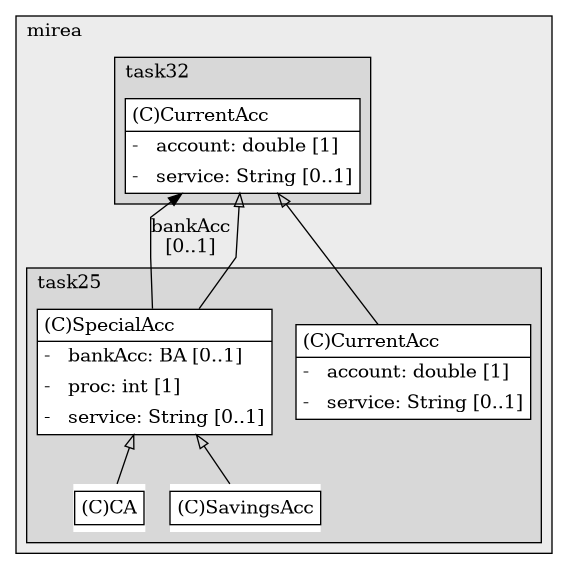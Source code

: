 @startuml

/' diagram meta data start
config=StructureConfiguration;
{
  "projectClassification": {
    "searchMode": "OpenProject", // OpenProject, AllProjects
    "includedProjects": "",
    "pathEndKeywords": "*.impl",
    "isClientPath": "",
    "isClientName": "",
    "isTestPath": "",
    "isTestName": "",
    "isMappingPath": "",
    "isMappingName": "",
    "isDataAccessPath": "",
    "isDataAccessName": "",
    "isDataStructurePath": "",
    "isDataStructureName": "",
    "isInterfaceStructuresPath": "",
    "isInterfaceStructuresName": "",
    "isEntryPointPath": "",
    "isEntryPointName": ""
  },
  "graphRestriction": {
    "classPackageExcludeFilter": "",
    "classPackageIncludeFilter": "",
    "classNameExcludeFilter": "",
    "classNameIncludeFilter": "",
    "methodNameExcludeFilter": "",
    "methodNameIncludeFilter": "",
    "removeByInheritance": "", // inheritance/annotation based filtering is done in a second step
    "removeByAnnotation": "",
    "removeByClassPackage": "", // cleanup the graph after inheritance/annotation based filtering is done
    "removeByClassName": "",
    "cutMappings": false,
    "cutEnum": true,
    "cutTests": true,
    "cutClient": true,
    "cutDataAccess": false,
    "cutInterfaceStructures": false,
    "cutDataStructures": false,
    "cutGetterAndSetter": true,
    "cutConstructors": true
  },
  "graphTraversal": {
    "forwardDepth": 6,
    "backwardDepth": 6,
    "classPackageExcludeFilter": "",
    "classPackageIncludeFilter": "",
    "classNameExcludeFilter": "",
    "classNameIncludeFilter": "",
    "methodNameExcludeFilter": "",
    "methodNameIncludeFilter": "",
    "hideMappings": false,
    "hideDataStructures": false,
    "hidePrivateMethods": true,
    "hideInterfaceCalls": true, // indirection: implementation -> interface (is hidden) -> implementation
    "onlyShowApplicationEntryPoints": false // root node is included
  },
  "details": {
    "aggregation": "GroupByClass", // ByClass, GroupByClass, None
    "showClassGenericTypes": true,
    "showMethods": true,
    "showMethodParameterNames": true,
    "showMethodParameterTypes": true,
    "showMethodReturnType": true,
    "showPackageLevels": 2,
    "showDetailedClassStructure": true
  },
  "rootClass": "ru.mirea.task32.CurrentAcc"
}
diagram meta data end '/



digraph g {
    rankdir="TB"
    splines=polyline
    

'nodes 
subgraph cluster_103904626 { 
   	label=mirea
	labeljust=l
	fillcolor="#ececec"
	style=filled
   
   subgraph cluster_1230273156 { 
   	label=task25
	labeljust=l
	fillcolor="#d8d8d8"
	style=filled
   
   CA1660034127[
	label=<<TABLE BORDER="1" CELLBORDER="0" CELLPADDING="4" CELLSPACING="0">
<TR><TD ALIGN="LEFT" >(C)CA</TD></TR>
</TABLE>>
	style=filled
	margin=0
	shape=plaintext
	fillcolor="#FFFFFF"
];

CurrentAcc1660034127[
	label=<<TABLE BORDER="1" CELLBORDER="0" CELLPADDING="4" CELLSPACING="0">
<TR><TD ALIGN="LEFT" >(C)CurrentAcc</TD></TR>
<HR/>
<TR><TD ALIGN="LEFT" >-   account: double [1]</TD></TR>
<TR><TD ALIGN="LEFT" >-   service: String [0..1]</TD></TR>
</TABLE>>
	style=filled
	margin=0
	shape=plaintext
	fillcolor="#FFFFFF"
];

SavingsAcc1660034127[
	label=<<TABLE BORDER="1" CELLBORDER="0" CELLPADDING="4" CELLSPACING="0">
<TR><TD ALIGN="LEFT" >(C)SavingsAcc</TD></TR>
</TABLE>>
	style=filled
	margin=0
	shape=plaintext
	fillcolor="#FFFFFF"
];

SpecialAcc1660034127[
	label=<<TABLE BORDER="1" CELLBORDER="0" CELLPADDING="4" CELLSPACING="0">
<TR><TD ALIGN="LEFT" >(C)SpecialAcc</TD></TR>
<HR/>
<TR><TD ALIGN="LEFT" >-   bankAcc: BA [0..1]</TD></TR>
<TR><TD ALIGN="LEFT" >-   proc: int [1]</TD></TR>
<TR><TD ALIGN="LEFT" >-   service: String [0..1]</TD></TR>
</TABLE>>
	style=filled
	margin=0
	shape=plaintext
	fillcolor="#FFFFFF"
];
} 

subgraph cluster_1230273184 { 
   	label=task32
	labeljust=l
	fillcolor="#d8d8d8"
	style=filled
   
   CurrentAcc1660034155[
	label=<<TABLE BORDER="1" CELLBORDER="0" CELLPADDING="4" CELLSPACING="0">
<TR><TD ALIGN="LEFT" >(C)CurrentAcc</TD></TR>
<HR/>
<TR><TD ALIGN="LEFT" >-   account: double [1]</TD></TR>
<TR><TD ALIGN="LEFT" >-   service: String [0..1]</TD></TR>
</TABLE>>
	style=filled
	margin=0
	shape=plaintext
	fillcolor="#FFFFFF"
];
} 
} 

'edges    
CurrentAcc1660034155 -> CurrentAcc1660034127[arrowhead=none, arrowtail=empty, dir=both];
CurrentAcc1660034155 -> SpecialAcc1660034127[arrowhead=none, arrowtail=empty, dir=both];
SpecialAcc1660034127 -> CA1660034127[arrowhead=none, arrowtail=empty, dir=both];
SpecialAcc1660034127 -> CurrentAcc1660034155[label="bankAcc
[0..1]"];
SpecialAcc1660034127 -> SavingsAcc1660034127[arrowhead=none, arrowtail=empty, dir=both];
    
}
@enduml